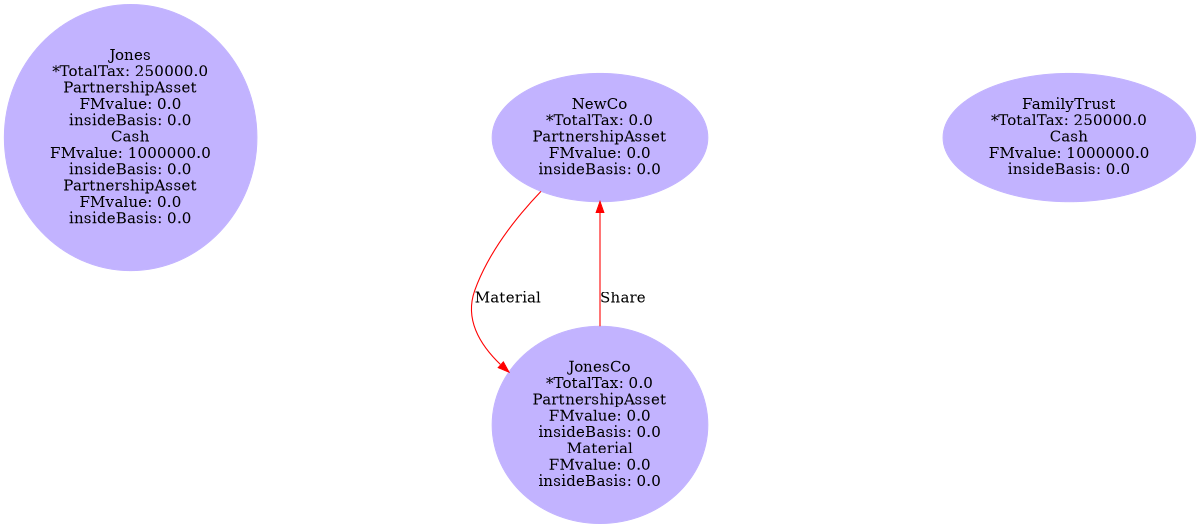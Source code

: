 digraph G {
size="8,8";center=true;nodesep="3.0";node[style=filled,color=".7 .3 1.0"];edge [style=dotted];
Jones[label="Jones\n*TotalTax: 250000.0\nPartnershipAsset\nFMvalue: 0.0\ninsideBasis: 0.0\nCash\nFMvalue: 1000000.0\ninsideBasis: 0.0\nPartnershipAsset\nFMvalue: 0.0\ninsideBasis: 0.0\n"];
NewCo[label="NewCo\n*TotalTax: 0.0\nPartnershipAsset\nFMvalue: 0.0\ninsideBasis: 0.0\n"];
JonesCo[label="JonesCo\n*TotalTax: 0.0\nPartnershipAsset\nFMvalue: 0.0\ninsideBasis: 0.0\nMaterial\nFMvalue: 0.0\ninsideBasis: 0.0\n"];
FamilyTrust[label="FamilyTrust\n*TotalTax: 250000.0\nCash\nFMvalue: 1000000.0\ninsideBasis: 0.0\n"];
edge [color=red,style=filled];
JonesCo->NewCo[label="Share"];
NewCo->JonesCo[label="Material"];
}